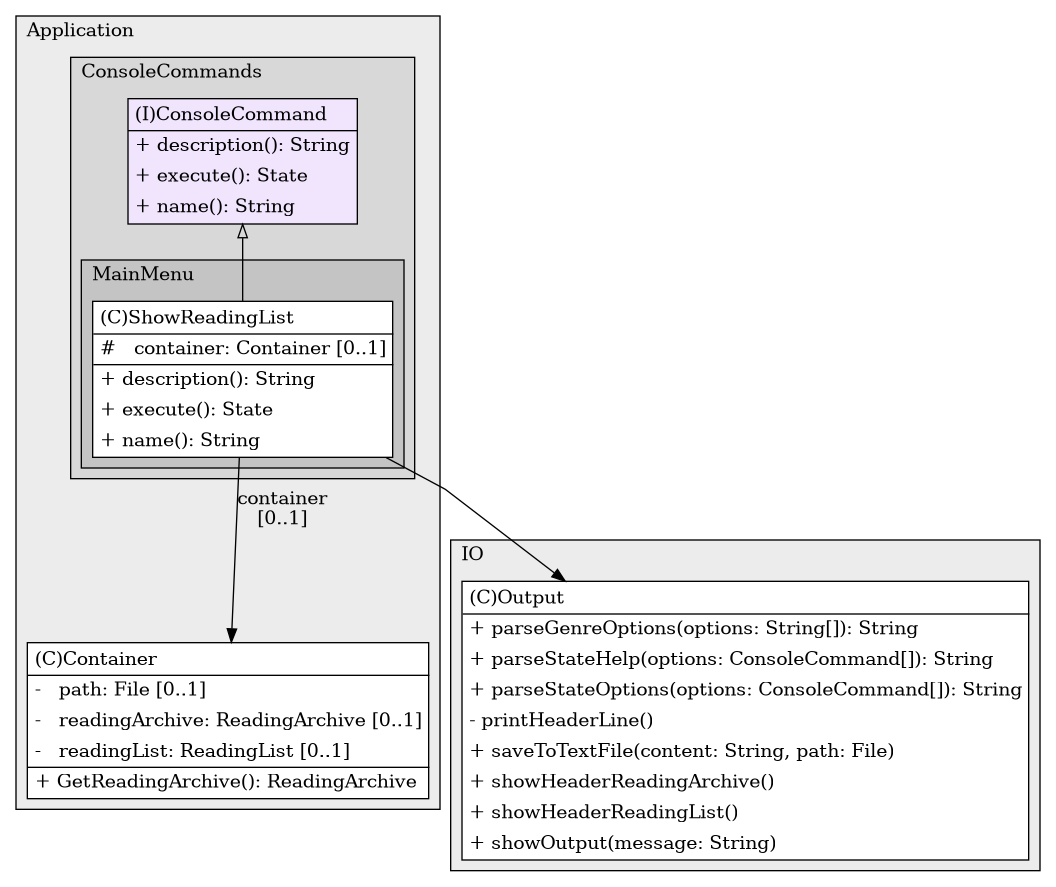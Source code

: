 @startuml

/' diagram meta data start
config=StructureConfiguration;
{
  "projectClassification": {
    "searchMode": "OpenProject", // OpenProject, AllProjects
    "includedProjects": "",
    "pathEndKeywords": "*.impl",
    "isClientPath": "",
    "isClientName": "",
    "isTestPath": "",
    "isTestName": "",
    "isMappingPath": "",
    "isMappingName": "",
    "isDataAccessPath": "",
    "isDataAccessName": "",
    "isDataStructurePath": "",
    "isDataStructureName": "",
    "isInterfaceStructuresPath": "",
    "isInterfaceStructuresName": "",
    "isEntryPointPath": "",
    "isEntryPointName": "",
    "treatFinalFieldsAsMandatory": false
  },
  "graphRestriction": {
    "classPackageExcludeFilter": "",
    "classPackageIncludeFilter": "",
    "classNameExcludeFilter": "",
    "classNameIncludeFilter": "",
    "methodNameExcludeFilter": "",
    "methodNameIncludeFilter": "",
    "removeByInheritance": "", // inheritance/annotation based filtering is done in a second step
    "removeByAnnotation": "",
    "removeByClassPackage": "", // cleanup the graph after inheritance/annotation based filtering is done
    "removeByClassName": "",
    "cutMappings": false,
    "cutEnum": true,
    "cutTests": true,
    "cutClient": true,
    "cutDataAccess": false,
    "cutInterfaceStructures": false,
    "cutDataStructures": false,
    "cutGetterAndSetter": true,
    "cutConstructors": true
  },
  "graphTraversal": {
    "forwardDepth": 1,
    "backwardDepth": 1,
    "classPackageExcludeFilter": "",
    "classPackageIncludeFilter": "",
    "classNameExcludeFilter": "",
    "classNameIncludeFilter": "",
    "methodNameExcludeFilter": "",
    "methodNameIncludeFilter": "",
    "hideMappings": true,
    "hideDataStructures": true,
    "hidePrivateMethods": true,
    "hideInterfaceCalls": false, // indirection: implementation -> interface (is hidden) -> implementation
    "onlyShowApplicationEntryPoints": false, // root node is included
    "useMethodCallsForStructureDiagram": "ForwardOnly" // ForwardOnly, BothDirections, No
  },
  "details": {
    "aggregation": "GroupByClass", // ByClass, GroupByClass, None
    "showClassGenericTypes": true,
    "showMethods": true,
    "showMethodParameterNames": true,
    "showMethodParameterTypes": true,
    "showMethodReturnType": true,
    "showPackageLevels": 5,
    "showDetailedClassStructure": true
  },
  "rootClass": "Plugin.Application.ConsoleCommands.MainMenu.ShowReadingList",
  "extensionCallbackMethod": "" // qualified.class.name#methodName - signature: public static String method(String)
}
diagram meta data end '/



digraph g {
    rankdir="TB"
    splines=polyline
    

'nodes 
subgraph cluster_1072845520 { 
   	label=Application
	labeljust=l
	fillcolor="#ececec"
	style=filled
   
   Container160408811[
	label=<<TABLE BORDER="1" CELLBORDER="0" CELLPADDING="4" CELLSPACING="0">
<TR><TD ALIGN="LEFT" >(C)Container</TD></TR>
<HR/>
<TR><TD ALIGN="LEFT" >-   path: File [0..1]</TD></TR>
<TR><TD ALIGN="LEFT" >-   readingArchive: ReadingArchive [0..1]</TD></TR>
<TR><TD ALIGN="LEFT" >-   readingList: ReadingList [0..1]</TD></TR>
<HR/>
<TR><TD ALIGN="LEFT" >+ GetReadingArchive(): ReadingArchive</TD></TR>
</TABLE>>
	style=filled
	margin=0
	shape=plaintext
	fillcolor="#FFFFFF"
];

subgraph cluster_622202847 { 
   	label=ConsoleCommands
	labeljust=l
	fillcolor="#d8d8d8"
	style=filled
   
   ConsoleCommand4600838[
	label=<<TABLE BORDER="1" CELLBORDER="0" CELLPADDING="4" CELLSPACING="0">
<TR><TD ALIGN="LEFT" >(I)ConsoleCommand</TD></TR>
<HR/>
<TR><TD ALIGN="LEFT" >+ description(): String</TD></TR>
<TR><TD ALIGN="LEFT" >+ execute(): State</TD></TR>
<TR><TD ALIGN="LEFT" >+ name(): String</TD></TR>
</TABLE>>
	style=filled
	margin=0
	shape=plaintext
	fillcolor="#F1E5FD"
];

subgraph cluster_1516111365 { 
   	label=MainMenu
	labeljust=l
	fillcolor="#c4c4c4"
	style=filled
   
   ShowReadingList986665920[
	label=<<TABLE BORDER="1" CELLBORDER="0" CELLPADDING="4" CELLSPACING="0">
<TR><TD ALIGN="LEFT" >(C)ShowReadingList</TD></TR>
<HR/>
<TR><TD ALIGN="LEFT" >#   container: Container [0..1]</TD></TR>
<HR/>
<TR><TD ALIGN="LEFT" >+ description(): String</TD></TR>
<TR><TD ALIGN="LEFT" >+ execute(): State</TD></TR>
<TR><TD ALIGN="LEFT" >+ name(): String</TD></TR>
</TABLE>>
	style=filled
	margin=0
	shape=plaintext
	fillcolor="#FFFFFF"
];
} 
} 
} 

subgraph cluster_2342 { 
   	label=IO
	labeljust=l
	fillcolor="#ececec"
	style=filled
   
   Output190330273[
	label=<<TABLE BORDER="1" CELLBORDER="0" CELLPADDING="4" CELLSPACING="0">
<TR><TD ALIGN="LEFT" >(C)Output</TD></TR>
<HR/>
<TR><TD ALIGN="LEFT" >+ parseGenreOptions(options: String[]): String</TD></TR>
<TR><TD ALIGN="LEFT" >+ parseStateHelp(options: ConsoleCommand[]): String</TD></TR>
<TR><TD ALIGN="LEFT" >+ parseStateOptions(options: ConsoleCommand[]): String</TD></TR>
<TR><TD ALIGN="LEFT" >- printHeaderLine()</TD></TR>
<TR><TD ALIGN="LEFT" >+ saveToTextFile(content: String, path: File)</TD></TR>
<TR><TD ALIGN="LEFT" >+ showHeaderReadingArchive()</TD></TR>
<TR><TD ALIGN="LEFT" >+ showHeaderReadingList()</TD></TR>
<TR><TD ALIGN="LEFT" >+ showOutput(message: String)</TD></TR>
</TABLE>>
	style=filled
	margin=0
	shape=plaintext
	fillcolor="#FFFFFF"
];
} 

'edges
ShowReadingList986665920 -> Output190330273
ConsoleCommand4600838 -> ShowReadingList986665920[arrowhead=none, arrowtail=empty, dir=both];
ShowReadingList986665920 -> Container160408811[label="container
[0..1]"];
    
}
@enduml
